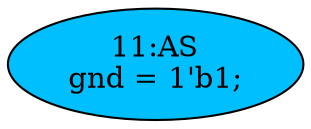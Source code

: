 strict digraph "" {
	node [label="\N"];
	"11:AS"	[ast="<pyverilog.vparser.ast.Assign object at 0x7fd48b3a44d0>",
		def_var="['gnd']",
		fillcolor=deepskyblue,
		label="11:AS
gnd = 1'b1;",
		statements="[]",
		style=filled,
		typ=Assign,
		use_var="[]"];
}
